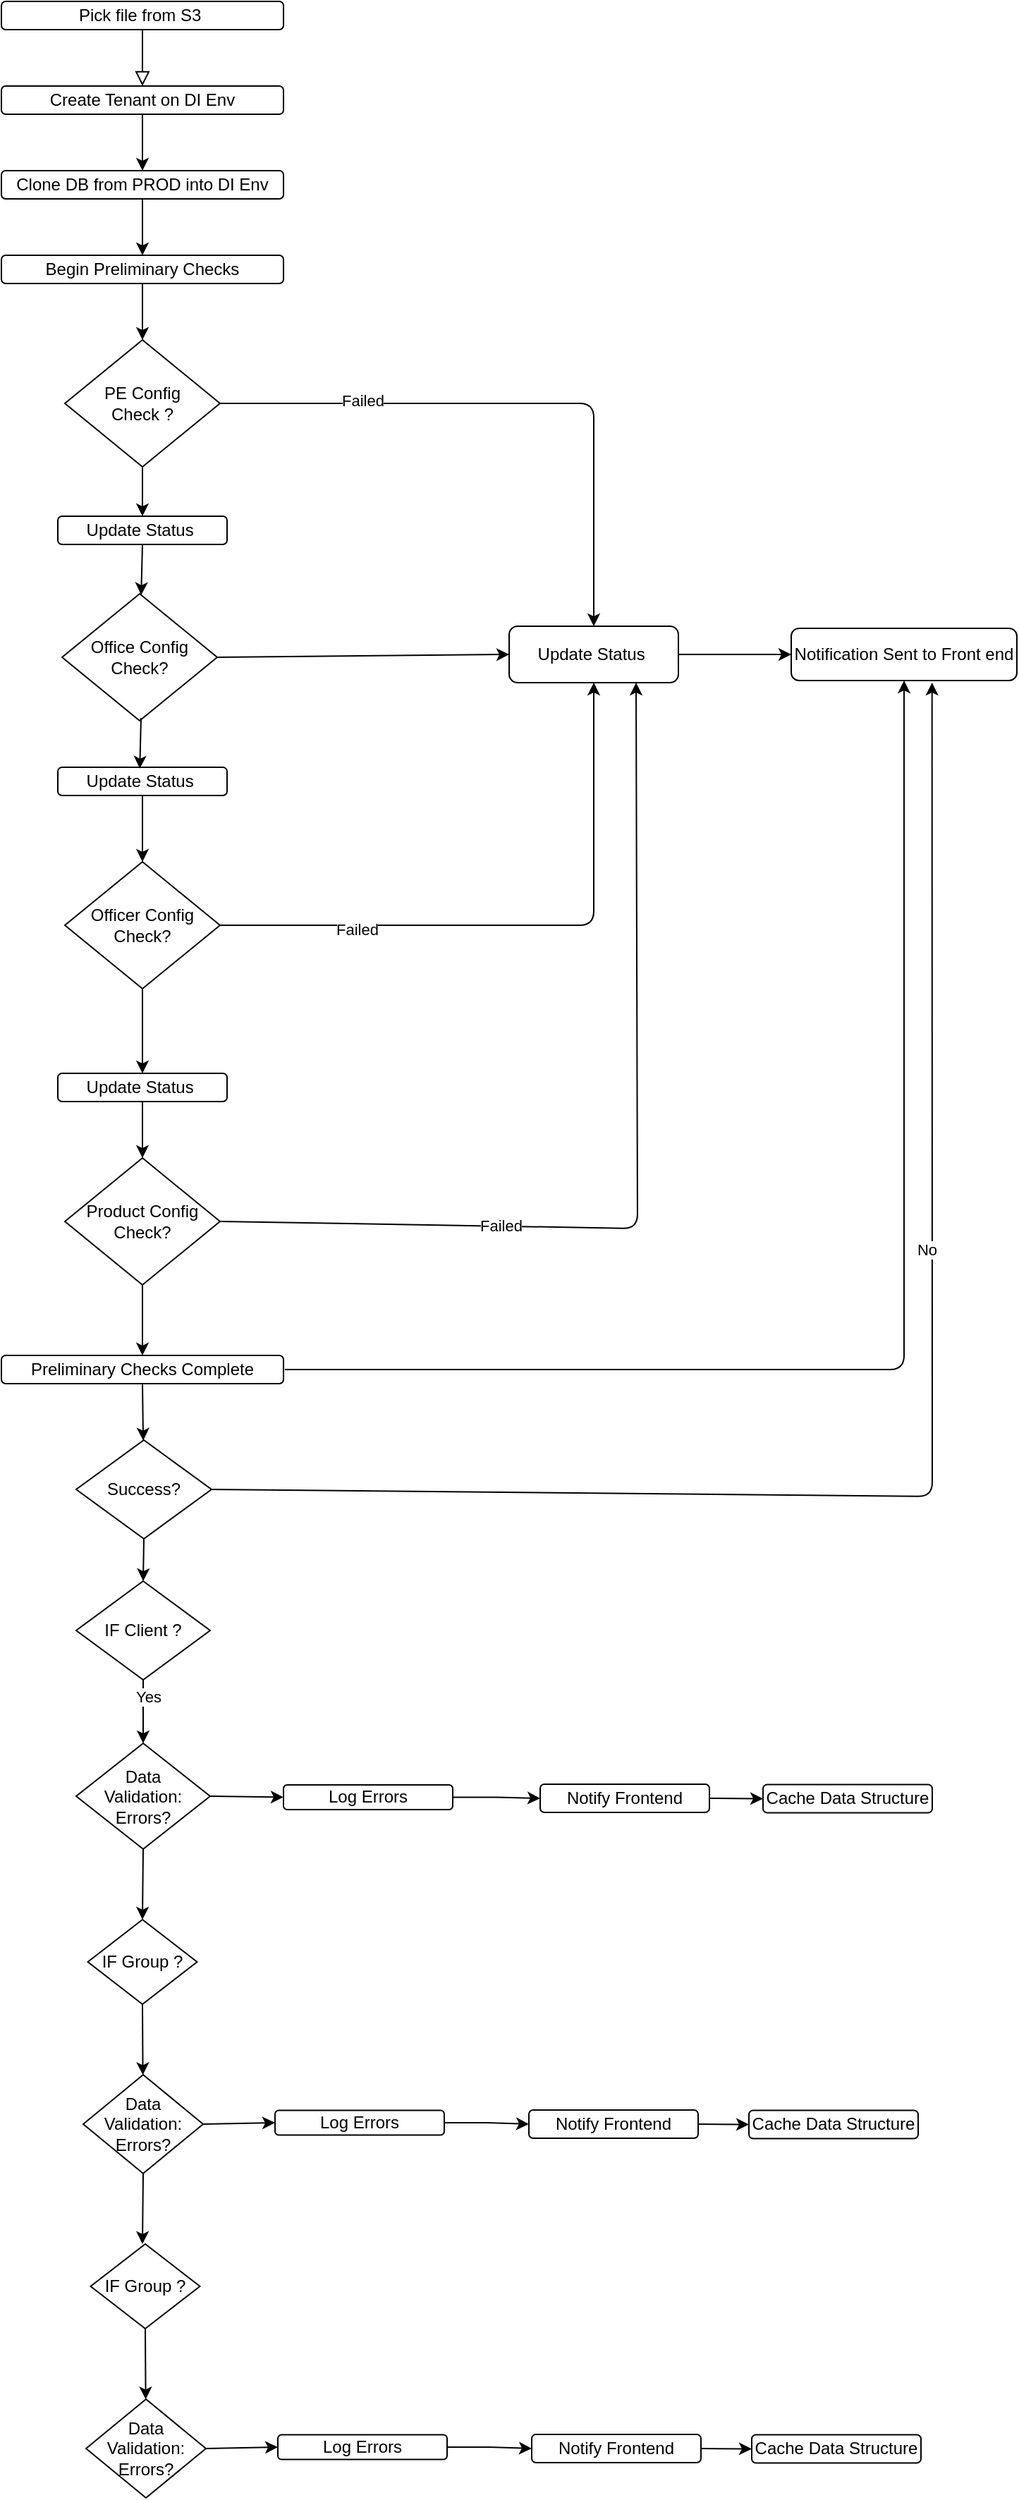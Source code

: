 <mxfile version="14.4.2" type="github">
  <diagram id="C5RBs43oDa-KdzZeNtuy" name="Page-1">
    <mxGraphModel dx="1038" dy="588" grid="1" gridSize="10" guides="1" tooltips="1" connect="1" arrows="1" fold="1" page="1" pageScale="1" pageWidth="827" pageHeight="1169" math="0" shadow="0">
      <root>
        <mxCell id="WIyWlLk6GJQsqaUBKTNV-0" />
        <mxCell id="WIyWlLk6GJQsqaUBKTNV-1" parent="WIyWlLk6GJQsqaUBKTNV-0" />
        <mxCell id="WIyWlLk6GJQsqaUBKTNV-2" value="" style="rounded=0;html=1;jettySize=auto;orthogonalLoop=1;fontSize=11;endArrow=block;endFill=0;endSize=8;strokeWidth=1;shadow=0;labelBackgroundColor=none;edgeStyle=orthogonalEdgeStyle;entryX=0.5;entryY=0;entryDx=0;entryDy=0;" parent="WIyWlLk6GJQsqaUBKTNV-1" source="WIyWlLk6GJQsqaUBKTNV-3" target="SfKNRKPeof5HC8NViVsP-0" edge="1">
          <mxGeometry relative="1" as="geometry">
            <mxPoint x="329" y="190" as="targetPoint" />
          </mxGeometry>
        </mxCell>
        <mxCell id="WIyWlLk6GJQsqaUBKTNV-3" value="Pick file from S3&amp;nbsp;" style="rounded=1;whiteSpace=wrap;html=1;fontSize=12;glass=0;strokeWidth=1;shadow=0;" parent="WIyWlLk6GJQsqaUBKTNV-1" vertex="1">
          <mxGeometry x="259" y="80" width="200" height="20" as="geometry" />
        </mxCell>
        <mxCell id="SfKNRKPeof5HC8NViVsP-0" value="Create Tenant on DI Env" style="rounded=1;whiteSpace=wrap;html=1;" vertex="1" parent="WIyWlLk6GJQsqaUBKTNV-1">
          <mxGeometry x="259" y="140" width="200" height="20" as="geometry" />
        </mxCell>
        <mxCell id="SfKNRKPeof5HC8NViVsP-2" value="Clone DB from PROD into DI Env" style="rounded=1;whiteSpace=wrap;html=1;fontSize=12;glass=0;strokeWidth=1;shadow=0;" vertex="1" parent="WIyWlLk6GJQsqaUBKTNV-1">
          <mxGeometry x="259" y="200" width="200" height="20" as="geometry" />
        </mxCell>
        <mxCell id="SfKNRKPeof5HC8NViVsP-3" value="Begin Preliminary Checks" style="rounded=1;whiteSpace=wrap;html=1;" vertex="1" parent="WIyWlLk6GJQsqaUBKTNV-1">
          <mxGeometry x="259" y="260" width="200" height="20" as="geometry" />
        </mxCell>
        <mxCell id="SfKNRKPeof5HC8NViVsP-4" value="PE Config &lt;br&gt;Check ?" style="rhombus;whiteSpace=wrap;html=1;" vertex="1" parent="WIyWlLk6GJQsqaUBKTNV-1">
          <mxGeometry x="304" y="320" width="110" height="90" as="geometry" />
        </mxCell>
        <mxCell id="SfKNRKPeof5HC8NViVsP-5" value="Update Status&amp;nbsp;" style="rounded=1;whiteSpace=wrap;html=1;" vertex="1" parent="WIyWlLk6GJQsqaUBKTNV-1">
          <mxGeometry x="619" y="523" width="120" height="40" as="geometry" />
        </mxCell>
        <mxCell id="SfKNRKPeof5HC8NViVsP-7" value="Notification Sent to Front end" style="rounded=1;whiteSpace=wrap;html=1;" vertex="1" parent="WIyWlLk6GJQsqaUBKTNV-1">
          <mxGeometry x="819" y="524.5" width="160" height="37" as="geometry" />
        </mxCell>
        <mxCell id="SfKNRKPeof5HC8NViVsP-9" value="" style="endArrow=classic;html=1;" edge="1" parent="WIyWlLk6GJQsqaUBKTNV-1" source="SfKNRKPeof5HC8NViVsP-0">
          <mxGeometry width="50" height="50" relative="1" as="geometry">
            <mxPoint x="359" y="210" as="sourcePoint" />
            <mxPoint x="359" y="200" as="targetPoint" />
          </mxGeometry>
        </mxCell>
        <mxCell id="SfKNRKPeof5HC8NViVsP-10" value="" style="endArrow=classic;html=1;exitX=0.5;exitY=1;exitDx=0;exitDy=0;entryX=0.5;entryY=0;entryDx=0;entryDy=0;" edge="1" parent="WIyWlLk6GJQsqaUBKTNV-1" source="SfKNRKPeof5HC8NViVsP-2" target="SfKNRKPeof5HC8NViVsP-3">
          <mxGeometry width="50" height="50" relative="1" as="geometry">
            <mxPoint x="349" y="270" as="sourcePoint" />
            <mxPoint x="399" y="220" as="targetPoint" />
          </mxGeometry>
        </mxCell>
        <mxCell id="SfKNRKPeof5HC8NViVsP-11" value="" style="endArrow=classic;html=1;exitX=0.5;exitY=1;exitDx=0;exitDy=0;entryX=0.5;entryY=0;entryDx=0;entryDy=0;" edge="1" parent="WIyWlLk6GJQsqaUBKTNV-1" source="SfKNRKPeof5HC8NViVsP-3" target="SfKNRKPeof5HC8NViVsP-4">
          <mxGeometry width="50" height="50" relative="1" as="geometry">
            <mxPoint x="359" y="330" as="sourcePoint" />
            <mxPoint x="409" y="280" as="targetPoint" />
          </mxGeometry>
        </mxCell>
        <mxCell id="SfKNRKPeof5HC8NViVsP-12" value="" style="endArrow=classic;html=1;exitX=1;exitY=0.5;exitDx=0;exitDy=0;entryX=0.5;entryY=0;entryDx=0;entryDy=0;" edge="1" parent="WIyWlLk6GJQsqaUBKTNV-1" source="SfKNRKPeof5HC8NViVsP-4" target="SfKNRKPeof5HC8NViVsP-5">
          <mxGeometry width="50" height="50" relative="1" as="geometry">
            <mxPoint x="409" y="410" as="sourcePoint" />
            <mxPoint x="459" y="360" as="targetPoint" />
            <Array as="points">
              <mxPoint x="679" y="365" />
            </Array>
          </mxGeometry>
        </mxCell>
        <mxCell id="SfKNRKPeof5HC8NViVsP-28" value="Failed" style="edgeLabel;html=1;align=center;verticalAlign=middle;resizable=0;points=[];" vertex="1" connectable="0" parent="SfKNRKPeof5HC8NViVsP-12">
          <mxGeometry x="-0.523" y="2" relative="1" as="geometry">
            <mxPoint as="offset" />
          </mxGeometry>
        </mxCell>
        <mxCell id="SfKNRKPeof5HC8NViVsP-13" value="" style="endArrow=classic;html=1;exitX=1;exitY=0.5;exitDx=0;exitDy=0;entryX=0;entryY=0.5;entryDx=0;entryDy=0;" edge="1" parent="WIyWlLk6GJQsqaUBKTNV-1" source="SfKNRKPeof5HC8NViVsP-5" target="SfKNRKPeof5HC8NViVsP-7">
          <mxGeometry width="50" height="50" relative="1" as="geometry">
            <mxPoint x="659" y="410" as="sourcePoint" />
            <mxPoint x="709" y="360" as="targetPoint" />
          </mxGeometry>
        </mxCell>
        <mxCell id="SfKNRKPeof5HC8NViVsP-14" value="Office Config Check?" style="rhombus;whiteSpace=wrap;html=1;" vertex="1" parent="WIyWlLk6GJQsqaUBKTNV-1">
          <mxGeometry x="302" y="500" width="110" height="90" as="geometry" />
        </mxCell>
        <mxCell id="SfKNRKPeof5HC8NViVsP-15" value="Officer Config Check?" style="rhombus;whiteSpace=wrap;html=1;" vertex="1" parent="WIyWlLk6GJQsqaUBKTNV-1">
          <mxGeometry x="304" y="690" width="110" height="90" as="geometry" />
        </mxCell>
        <mxCell id="SfKNRKPeof5HC8NViVsP-16" value="Product Config Check?" style="rhombus;whiteSpace=wrap;html=1;" vertex="1" parent="WIyWlLk6GJQsqaUBKTNV-1">
          <mxGeometry x="304" y="900" width="110" height="90" as="geometry" />
        </mxCell>
        <mxCell id="SfKNRKPeof5HC8NViVsP-18" value="Update Status&amp;nbsp;" style="rounded=1;whiteSpace=wrap;html=1;" vertex="1" parent="WIyWlLk6GJQsqaUBKTNV-1">
          <mxGeometry x="299" y="445" width="120" height="20" as="geometry" />
        </mxCell>
        <mxCell id="SfKNRKPeof5HC8NViVsP-20" value="Update Status&amp;nbsp;" style="rounded=1;whiteSpace=wrap;html=1;" vertex="1" parent="WIyWlLk6GJQsqaUBKTNV-1">
          <mxGeometry x="299" y="623" width="120" height="20" as="geometry" />
        </mxCell>
        <mxCell id="SfKNRKPeof5HC8NViVsP-21" value="" style="endArrow=classic;html=1;entryX=0.5;entryY=0;entryDx=0;entryDy=0;exitX=0.5;exitY=1;exitDx=0;exitDy=0;" edge="1" parent="WIyWlLk6GJQsqaUBKTNV-1" source="SfKNRKPeof5HC8NViVsP-4" target="SfKNRKPeof5HC8NViVsP-18">
          <mxGeometry width="50" height="50" relative="1" as="geometry">
            <mxPoint x="359" y="420" as="sourcePoint" />
            <mxPoint x="379" y="340" as="targetPoint" />
          </mxGeometry>
        </mxCell>
        <mxCell id="SfKNRKPeof5HC8NViVsP-22" value="" style="endArrow=classic;html=1;exitX=0.5;exitY=1;exitDx=0;exitDy=0;" edge="1" parent="WIyWlLk6GJQsqaUBKTNV-1" source="SfKNRKPeof5HC8NViVsP-18" target="SfKNRKPeof5HC8NViVsP-14">
          <mxGeometry width="50" height="50" relative="1" as="geometry">
            <mxPoint x="359" y="480" as="sourcePoint" />
            <mxPoint x="369" y="455" as="targetPoint" />
          </mxGeometry>
        </mxCell>
        <mxCell id="SfKNRKPeof5HC8NViVsP-23" value="" style="endArrow=classic;html=1;exitX=0.5;exitY=1;exitDx=0;exitDy=0;" edge="1" parent="WIyWlLk6GJQsqaUBKTNV-1">
          <mxGeometry width="50" height="50" relative="1" as="geometry">
            <mxPoint x="358" y="588" as="sourcePoint" />
            <mxPoint x="357.102" y="623.902" as="targetPoint" />
          </mxGeometry>
        </mxCell>
        <mxCell id="SfKNRKPeof5HC8NViVsP-24" value="" style="endArrow=classic;html=1;exitX=0.5;exitY=1;exitDx=0;exitDy=0;" edge="1" parent="WIyWlLk6GJQsqaUBKTNV-1" source="SfKNRKPeof5HC8NViVsP-20" target="SfKNRKPeof5HC8NViVsP-15">
          <mxGeometry width="50" height="50" relative="1" as="geometry">
            <mxPoint x="489" y="720" as="sourcePoint" />
            <mxPoint x="539" y="670" as="targetPoint" />
          </mxGeometry>
        </mxCell>
        <mxCell id="SfKNRKPeof5HC8NViVsP-25" value="" style="endArrow=classic;html=1;entryX=0.5;entryY=0;entryDx=0;entryDy=0;exitX=0.5;exitY=1;exitDx=0;exitDy=0;" edge="1" parent="WIyWlLk6GJQsqaUBKTNV-1" source="SfKNRKPeof5HC8NViVsP-15" target="SfKNRKPeof5HC8NViVsP-26">
          <mxGeometry width="50" height="50" relative="1" as="geometry">
            <mxPoint x="349" y="800" as="sourcePoint" />
            <mxPoint x="363.515" y="700.397" as="targetPoint" />
          </mxGeometry>
        </mxCell>
        <mxCell id="SfKNRKPeof5HC8NViVsP-26" value="Update Status&amp;nbsp;" style="rounded=1;whiteSpace=wrap;html=1;" vertex="1" parent="WIyWlLk6GJQsqaUBKTNV-1">
          <mxGeometry x="299" y="840" width="120" height="20" as="geometry" />
        </mxCell>
        <mxCell id="SfKNRKPeof5HC8NViVsP-27" value="" style="endArrow=classic;html=1;exitX=0.5;exitY=1;exitDx=0;exitDy=0;" edge="1" parent="WIyWlLk6GJQsqaUBKTNV-1" source="SfKNRKPeof5HC8NViVsP-26" target="SfKNRKPeof5HC8NViVsP-16">
          <mxGeometry width="50" height="50" relative="1" as="geometry">
            <mxPoint x="539" y="980" as="sourcePoint" />
            <mxPoint x="589" y="930" as="targetPoint" />
          </mxGeometry>
        </mxCell>
        <mxCell id="SfKNRKPeof5HC8NViVsP-29" value="" style="endArrow=classic;html=1;exitX=1;exitY=0.5;exitDx=0;exitDy=0;entryX=0;entryY=0.5;entryDx=0;entryDy=0;" edge="1" parent="WIyWlLk6GJQsqaUBKTNV-1" source="SfKNRKPeof5HC8NViVsP-14" target="SfKNRKPeof5HC8NViVsP-5">
          <mxGeometry width="50" height="50" relative="1" as="geometry">
            <mxPoint x="409" y="580" as="sourcePoint" />
            <mxPoint x="459" y="530" as="targetPoint" />
          </mxGeometry>
        </mxCell>
        <mxCell id="SfKNRKPeof5HC8NViVsP-30" value="" style="endArrow=classic;html=1;exitX=1;exitY=0.5;exitDx=0;exitDy=0;entryX=0.5;entryY=1;entryDx=0;entryDy=0;" edge="1" parent="WIyWlLk6GJQsqaUBKTNV-1" source="SfKNRKPeof5HC8NViVsP-15" target="SfKNRKPeof5HC8NViVsP-5">
          <mxGeometry width="50" height="50" relative="1" as="geometry">
            <mxPoint x="439" y="780" as="sourcePoint" />
            <mxPoint x="489" y="730" as="targetPoint" />
            <Array as="points">
              <mxPoint x="679" y="735" />
            </Array>
          </mxGeometry>
        </mxCell>
        <mxCell id="SfKNRKPeof5HC8NViVsP-31" value="Failed" style="edgeLabel;html=1;align=center;verticalAlign=middle;resizable=0;points=[];" vertex="1" connectable="0" parent="SfKNRKPeof5HC8NViVsP-30">
          <mxGeometry x="-0.557" y="-3" relative="1" as="geometry">
            <mxPoint as="offset" />
          </mxGeometry>
        </mxCell>
        <mxCell id="SfKNRKPeof5HC8NViVsP-32" value="" style="endArrow=classic;html=1;exitX=1;exitY=0.5;exitDx=0;exitDy=0;entryX=0.75;entryY=1;entryDx=0;entryDy=0;" edge="1" parent="WIyWlLk6GJQsqaUBKTNV-1" source="SfKNRKPeof5HC8NViVsP-16" target="SfKNRKPeof5HC8NViVsP-5">
          <mxGeometry width="50" height="50" relative="1" as="geometry">
            <mxPoint x="609" y="1000" as="sourcePoint" />
            <mxPoint x="710" y="570" as="targetPoint" />
            <Array as="points">
              <mxPoint x="710" y="950" />
            </Array>
          </mxGeometry>
        </mxCell>
        <mxCell id="SfKNRKPeof5HC8NViVsP-34" value="Failed" style="edgeLabel;html=1;align=center;verticalAlign=middle;resizable=0;points=[];" vertex="1" connectable="0" parent="SfKNRKPeof5HC8NViVsP-32">
          <mxGeometry x="-0.419" y="1" relative="1" as="geometry">
            <mxPoint as="offset" />
          </mxGeometry>
        </mxCell>
        <mxCell id="SfKNRKPeof5HC8NViVsP-35" value="Preliminary Checks Complete" style="rounded=1;whiteSpace=wrap;html=1;" vertex="1" parent="WIyWlLk6GJQsqaUBKTNV-1">
          <mxGeometry x="259" y="1040" width="200" height="20" as="geometry" />
        </mxCell>
        <mxCell id="SfKNRKPeof5HC8NViVsP-36" value="" style="endArrow=classic;html=1;exitX=0.5;exitY=1;exitDx=0;exitDy=0;entryX=0.5;entryY=0;entryDx=0;entryDy=0;" edge="1" parent="WIyWlLk6GJQsqaUBKTNV-1" source="SfKNRKPeof5HC8NViVsP-16" target="SfKNRKPeof5HC8NViVsP-35">
          <mxGeometry width="50" height="50" relative="1" as="geometry">
            <mxPoint x="179" y="1020" as="sourcePoint" />
            <mxPoint x="229" y="970" as="targetPoint" />
          </mxGeometry>
        </mxCell>
        <mxCell id="SfKNRKPeof5HC8NViVsP-37" value="" style="endArrow=classic;html=1;entryX=0.5;entryY=1;entryDx=0;entryDy=0;" edge="1" parent="WIyWlLk6GJQsqaUBKTNV-1" target="SfKNRKPeof5HC8NViVsP-7">
          <mxGeometry width="50" height="50" relative="1" as="geometry">
            <mxPoint x="460" y="1050" as="sourcePoint" />
            <mxPoint x="519" y="1050" as="targetPoint" />
            <Array as="points">
              <mxPoint x="899" y="1050" />
              <mxPoint x="899" y="1030" />
              <mxPoint x="899" y="1000" />
            </Array>
          </mxGeometry>
        </mxCell>
        <mxCell id="SfKNRKPeof5HC8NViVsP-39" value="" style="endArrow=classic;html=1;exitX=0.5;exitY=1;exitDx=0;exitDy=0;" edge="1" parent="WIyWlLk6GJQsqaUBKTNV-1" source="SfKNRKPeof5HC8NViVsP-35" target="SfKNRKPeof5HC8NViVsP-40">
          <mxGeometry width="50" height="50" relative="1" as="geometry">
            <mxPoint x="536" y="1220" as="sourcePoint" />
            <mxPoint x="445.235" y="1220" as="targetPoint" />
          </mxGeometry>
        </mxCell>
        <mxCell id="SfKNRKPeof5HC8NViVsP-40" value="Success?" style="rhombus;whiteSpace=wrap;html=1;" vertex="1" parent="WIyWlLk6GJQsqaUBKTNV-1">
          <mxGeometry x="312" y="1100" width="96" height="70" as="geometry" />
        </mxCell>
        <mxCell id="SfKNRKPeof5HC8NViVsP-45" value="IF Client ?" style="rhombus;whiteSpace=wrap;html=1;" vertex="1" parent="WIyWlLk6GJQsqaUBKTNV-1">
          <mxGeometry x="312" y="1200" width="95" height="70" as="geometry" />
        </mxCell>
        <mxCell id="SfKNRKPeof5HC8NViVsP-48" value="Data &lt;br&gt;Validation: Errors?" style="rhombus;whiteSpace=wrap;html=1;" vertex="1" parent="WIyWlLk6GJQsqaUBKTNV-1">
          <mxGeometry x="312" y="1315" width="95" height="75" as="geometry" />
        </mxCell>
        <mxCell id="SfKNRKPeof5HC8NViVsP-59" style="edgeStyle=orthogonalEdgeStyle;rounded=0;orthogonalLoop=1;jettySize=auto;html=1;entryX=0;entryY=0.5;entryDx=0;entryDy=0;" edge="1" parent="WIyWlLk6GJQsqaUBKTNV-1" source="SfKNRKPeof5HC8NViVsP-49" target="SfKNRKPeof5HC8NViVsP-57">
          <mxGeometry relative="1" as="geometry" />
        </mxCell>
        <mxCell id="SfKNRKPeof5HC8NViVsP-49" value="Log Errors" style="rounded=1;whiteSpace=wrap;html=1;" vertex="1" parent="WIyWlLk6GJQsqaUBKTNV-1">
          <mxGeometry x="459" y="1344.5" width="120" height="17.5" as="geometry" />
        </mxCell>
        <mxCell id="SfKNRKPeof5HC8NViVsP-50" value="" style="endArrow=classic;html=1;exitX=1;exitY=0.5;exitDx=0;exitDy=0;entryX=0.624;entryY=1.041;entryDx=0;entryDy=0;entryPerimeter=0;" edge="1" parent="WIyWlLk6GJQsqaUBKTNV-1" source="SfKNRKPeof5HC8NViVsP-40" target="SfKNRKPeof5HC8NViVsP-7">
          <mxGeometry width="50" height="50" relative="1" as="geometry">
            <mxPoint x="500" y="1190" as="sourcePoint" />
            <mxPoint x="550" y="1140" as="targetPoint" />
            <Array as="points">
              <mxPoint x="919" y="1140" />
            </Array>
          </mxGeometry>
        </mxCell>
        <mxCell id="SfKNRKPeof5HC8NViVsP-51" value="No" style="edgeLabel;html=1;align=center;verticalAlign=middle;resizable=0;points=[];" vertex="1" connectable="0" parent="SfKNRKPeof5HC8NViVsP-50">
          <mxGeometry x="0.261" y="4" relative="1" as="geometry">
            <mxPoint as="offset" />
          </mxGeometry>
        </mxCell>
        <mxCell id="SfKNRKPeof5HC8NViVsP-52" value="" style="endArrow=classic;html=1;exitX=0.5;exitY=1;exitDx=0;exitDy=0;entryX=0.5;entryY=0;entryDx=0;entryDy=0;" edge="1" parent="WIyWlLk6GJQsqaUBKTNV-1" source="SfKNRKPeof5HC8NViVsP-40" target="SfKNRKPeof5HC8NViVsP-45">
          <mxGeometry width="50" height="50" relative="1" as="geometry">
            <mxPoint x="359.5" y="1179.289" as="sourcePoint" />
            <mxPoint x="410" y="1210" as="targetPoint" />
          </mxGeometry>
        </mxCell>
        <mxCell id="SfKNRKPeof5HC8NViVsP-53" value="" style="endArrow=classic;html=1;exitX=0.5;exitY=1;exitDx=0;exitDy=0;entryX=0.5;entryY=0;entryDx=0;entryDy=0;" edge="1" parent="WIyWlLk6GJQsqaUBKTNV-1" source="SfKNRKPeof5HC8NViVsP-45" target="SfKNRKPeof5HC8NViVsP-48">
          <mxGeometry width="50" height="50" relative="1" as="geometry">
            <mxPoint x="500" y="1370" as="sourcePoint" />
            <mxPoint x="550" y="1320" as="targetPoint" />
          </mxGeometry>
        </mxCell>
        <mxCell id="SfKNRKPeof5HC8NViVsP-54" value="Yes" style="edgeLabel;html=1;align=center;verticalAlign=middle;resizable=0;points=[];" vertex="1" connectable="0" parent="SfKNRKPeof5HC8NViVsP-53">
          <mxGeometry x="-0.488" y="3" relative="1" as="geometry">
            <mxPoint as="offset" />
          </mxGeometry>
        </mxCell>
        <mxCell id="SfKNRKPeof5HC8NViVsP-55" value="" style="endArrow=classic;html=1;exitX=1;exitY=0.5;exitDx=0;exitDy=0;entryX=0;entryY=0.5;entryDx=0;entryDy=0;" edge="1" parent="WIyWlLk6GJQsqaUBKTNV-1" source="SfKNRKPeof5HC8NViVsP-48" target="SfKNRKPeof5HC8NViVsP-49">
          <mxGeometry width="50" height="50" relative="1" as="geometry">
            <mxPoint x="510" y="1300" as="sourcePoint" />
            <mxPoint x="560" y="1250" as="targetPoint" />
          </mxGeometry>
        </mxCell>
        <mxCell id="SfKNRKPeof5HC8NViVsP-57" value="Notify Frontend" style="rounded=1;whiteSpace=wrap;html=1;" vertex="1" parent="WIyWlLk6GJQsqaUBKTNV-1">
          <mxGeometry x="641" y="1344" width="120" height="20" as="geometry" />
        </mxCell>
        <mxCell id="SfKNRKPeof5HC8NViVsP-60" value="Cache Data Structure" style="rounded=1;whiteSpace=wrap;html=1;" vertex="1" parent="WIyWlLk6GJQsqaUBKTNV-1">
          <mxGeometry x="799" y="1344.25" width="120" height="20" as="geometry" />
        </mxCell>
        <mxCell id="SfKNRKPeof5HC8NViVsP-61" value="" style="endArrow=classic;html=1;exitX=1;exitY=0.5;exitDx=0;exitDy=0;entryX=0;entryY=0.5;entryDx=0;entryDy=0;" edge="1" parent="WIyWlLk6GJQsqaUBKTNV-1" source="SfKNRKPeof5HC8NViVsP-57" target="SfKNRKPeof5HC8NViVsP-60">
          <mxGeometry width="50" height="50" relative="1" as="geometry">
            <mxPoint x="840" y="1420" as="sourcePoint" />
            <mxPoint x="890" y="1370" as="targetPoint" />
          </mxGeometry>
        </mxCell>
        <mxCell id="SfKNRKPeof5HC8NViVsP-62" value="IF Group ?" style="rhombus;whiteSpace=wrap;html=1;" vertex="1" parent="WIyWlLk6GJQsqaUBKTNV-1">
          <mxGeometry x="320.25" y="1440" width="77.5" height="60" as="geometry" />
        </mxCell>
        <mxCell id="SfKNRKPeof5HC8NViVsP-63" value="Data Validation: Errors?" style="rhombus;whiteSpace=wrap;html=1;" vertex="1" parent="WIyWlLk6GJQsqaUBKTNV-1">
          <mxGeometry x="317" y="1550" width="85" height="70" as="geometry" />
        </mxCell>
        <mxCell id="SfKNRKPeof5HC8NViVsP-74" style="edgeStyle=orthogonalEdgeStyle;rounded=0;orthogonalLoop=1;jettySize=auto;html=1;entryX=0;entryY=0.5;entryDx=0;entryDy=0;" edge="1" parent="WIyWlLk6GJQsqaUBKTNV-1" source="SfKNRKPeof5HC8NViVsP-75" target="SfKNRKPeof5HC8NViVsP-77">
          <mxGeometry relative="1" as="geometry" />
        </mxCell>
        <mxCell id="SfKNRKPeof5HC8NViVsP-75" value="Log Errors" style="rounded=1;whiteSpace=wrap;html=1;" vertex="1" parent="WIyWlLk6GJQsqaUBKTNV-1">
          <mxGeometry x="453" y="1575.25" width="120" height="17.5" as="geometry" />
        </mxCell>
        <mxCell id="SfKNRKPeof5HC8NViVsP-76" value="" style="endArrow=classic;html=1;exitX=1;exitY=0.5;exitDx=0;exitDy=0;entryX=0;entryY=0.5;entryDx=0;entryDy=0;" edge="1" parent="WIyWlLk6GJQsqaUBKTNV-1" target="SfKNRKPeof5HC8NViVsP-75" source="SfKNRKPeof5HC8NViVsP-63">
          <mxGeometry width="50" height="50" relative="1" as="geometry">
            <mxPoint x="427" y="1583.5" as="sourcePoint" />
            <mxPoint x="580" y="1481" as="targetPoint" />
          </mxGeometry>
        </mxCell>
        <mxCell id="SfKNRKPeof5HC8NViVsP-77" value="Notify Frontend" style="rounded=1;whiteSpace=wrap;html=1;" vertex="1" parent="WIyWlLk6GJQsqaUBKTNV-1">
          <mxGeometry x="633" y="1575" width="120" height="20" as="geometry" />
        </mxCell>
        <mxCell id="SfKNRKPeof5HC8NViVsP-78" value="Cache Data Structure" style="rounded=1;whiteSpace=wrap;html=1;" vertex="1" parent="WIyWlLk6GJQsqaUBKTNV-1">
          <mxGeometry x="789" y="1575.25" width="120" height="20" as="geometry" />
        </mxCell>
        <mxCell id="SfKNRKPeof5HC8NViVsP-79" value="" style="endArrow=classic;html=1;exitX=1;exitY=0.5;exitDx=0;exitDy=0;entryX=0;entryY=0.5;entryDx=0;entryDy=0;" edge="1" parent="WIyWlLk6GJQsqaUBKTNV-1" source="SfKNRKPeof5HC8NViVsP-77" target="SfKNRKPeof5HC8NViVsP-78">
          <mxGeometry width="50" height="50" relative="1" as="geometry">
            <mxPoint x="860" y="1651" as="sourcePoint" />
            <mxPoint x="910" y="1601" as="targetPoint" />
          </mxGeometry>
        </mxCell>
        <mxCell id="SfKNRKPeof5HC8NViVsP-80" value="" style="endArrow=classic;html=1;exitX=0.5;exitY=1;exitDx=0;exitDy=0;entryX=0.5;entryY=0;entryDx=0;entryDy=0;" edge="1" parent="WIyWlLk6GJQsqaUBKTNV-1" source="SfKNRKPeof5HC8NViVsP-48" target="SfKNRKPeof5HC8NViVsP-62">
          <mxGeometry width="50" height="50" relative="1" as="geometry">
            <mxPoint x="360" y="1430" as="sourcePoint" />
            <mxPoint x="410" y="1380" as="targetPoint" />
          </mxGeometry>
        </mxCell>
        <mxCell id="SfKNRKPeof5HC8NViVsP-81" value="" style="endArrow=classic;html=1;exitX=0.5;exitY=1;exitDx=0;exitDy=0;" edge="1" parent="WIyWlLk6GJQsqaUBKTNV-1" source="SfKNRKPeof5HC8NViVsP-62" target="SfKNRKPeof5HC8NViVsP-63">
          <mxGeometry width="50" height="50" relative="1" as="geometry">
            <mxPoint x="430" y="1730" as="sourcePoint" />
            <mxPoint x="480" y="1680" as="targetPoint" />
          </mxGeometry>
        </mxCell>
        <mxCell id="SfKNRKPeof5HC8NViVsP-94" value="IF Group ?" style="rhombus;whiteSpace=wrap;html=1;" vertex="1" parent="WIyWlLk6GJQsqaUBKTNV-1">
          <mxGeometry x="322.25" y="1670" width="77.5" height="60" as="geometry" />
        </mxCell>
        <mxCell id="SfKNRKPeof5HC8NViVsP-95" value="Data Validation: Errors?" style="rhombus;whiteSpace=wrap;html=1;" vertex="1" parent="WIyWlLk6GJQsqaUBKTNV-1">
          <mxGeometry x="319" y="1780" width="85" height="70" as="geometry" />
        </mxCell>
        <mxCell id="SfKNRKPeof5HC8NViVsP-102" style="edgeStyle=orthogonalEdgeStyle;rounded=0;orthogonalLoop=1;jettySize=auto;html=1;entryX=0;entryY=0.5;entryDx=0;entryDy=0;" edge="1" parent="WIyWlLk6GJQsqaUBKTNV-1" source="SfKNRKPeof5HC8NViVsP-103" target="SfKNRKPeof5HC8NViVsP-105">
          <mxGeometry relative="1" as="geometry" />
        </mxCell>
        <mxCell id="SfKNRKPeof5HC8NViVsP-103" value="Log Errors" style="rounded=1;whiteSpace=wrap;html=1;" vertex="1" parent="WIyWlLk6GJQsqaUBKTNV-1">
          <mxGeometry x="455" y="1805.25" width="120" height="17.5" as="geometry" />
        </mxCell>
        <mxCell id="SfKNRKPeof5HC8NViVsP-104" value="" style="endArrow=classic;html=1;exitX=1;exitY=0.5;exitDx=0;exitDy=0;entryX=0;entryY=0.5;entryDx=0;entryDy=0;" edge="1" parent="WIyWlLk6GJQsqaUBKTNV-1" source="SfKNRKPeof5HC8NViVsP-95" target="SfKNRKPeof5HC8NViVsP-103">
          <mxGeometry width="50" height="50" relative="1" as="geometry">
            <mxPoint x="429" y="1813.5" as="sourcePoint" />
            <mxPoint x="582" y="1711" as="targetPoint" />
          </mxGeometry>
        </mxCell>
        <mxCell id="SfKNRKPeof5HC8NViVsP-105" value="Notify Frontend" style="rounded=1;whiteSpace=wrap;html=1;" vertex="1" parent="WIyWlLk6GJQsqaUBKTNV-1">
          <mxGeometry x="635" y="1805" width="120" height="20" as="geometry" />
        </mxCell>
        <mxCell id="SfKNRKPeof5HC8NViVsP-106" value="Cache Data Structure" style="rounded=1;whiteSpace=wrap;html=1;" vertex="1" parent="WIyWlLk6GJQsqaUBKTNV-1">
          <mxGeometry x="791" y="1805.25" width="120" height="20" as="geometry" />
        </mxCell>
        <mxCell id="SfKNRKPeof5HC8NViVsP-107" value="" style="endArrow=classic;html=1;exitX=1;exitY=0.5;exitDx=0;exitDy=0;entryX=0;entryY=0.5;entryDx=0;entryDy=0;" edge="1" parent="WIyWlLk6GJQsqaUBKTNV-1" source="SfKNRKPeof5HC8NViVsP-105" target="SfKNRKPeof5HC8NViVsP-106">
          <mxGeometry width="50" height="50" relative="1" as="geometry">
            <mxPoint x="862" y="1881" as="sourcePoint" />
            <mxPoint x="912" y="1831" as="targetPoint" />
          </mxGeometry>
        </mxCell>
        <mxCell id="SfKNRKPeof5HC8NViVsP-108" value="" style="endArrow=classic;html=1;exitX=0.5;exitY=1;exitDx=0;exitDy=0;entryX=0.5;entryY=0;entryDx=0;entryDy=0;" edge="1" parent="WIyWlLk6GJQsqaUBKTNV-1">
          <mxGeometry width="50" height="50" relative="1" as="geometry">
            <mxPoint x="359.5" y="1620" as="sourcePoint" />
            <mxPoint x="359" y="1670" as="targetPoint" />
          </mxGeometry>
        </mxCell>
        <mxCell id="SfKNRKPeof5HC8NViVsP-109" value="" style="endArrow=classic;html=1;exitX=0.5;exitY=1;exitDx=0;exitDy=0;" edge="1" parent="WIyWlLk6GJQsqaUBKTNV-1" source="SfKNRKPeof5HC8NViVsP-94" target="SfKNRKPeof5HC8NViVsP-95">
          <mxGeometry width="50" height="50" relative="1" as="geometry">
            <mxPoint x="432" y="1960" as="sourcePoint" />
            <mxPoint x="482" y="1910" as="targetPoint" />
          </mxGeometry>
        </mxCell>
      </root>
    </mxGraphModel>
  </diagram>
</mxfile>
